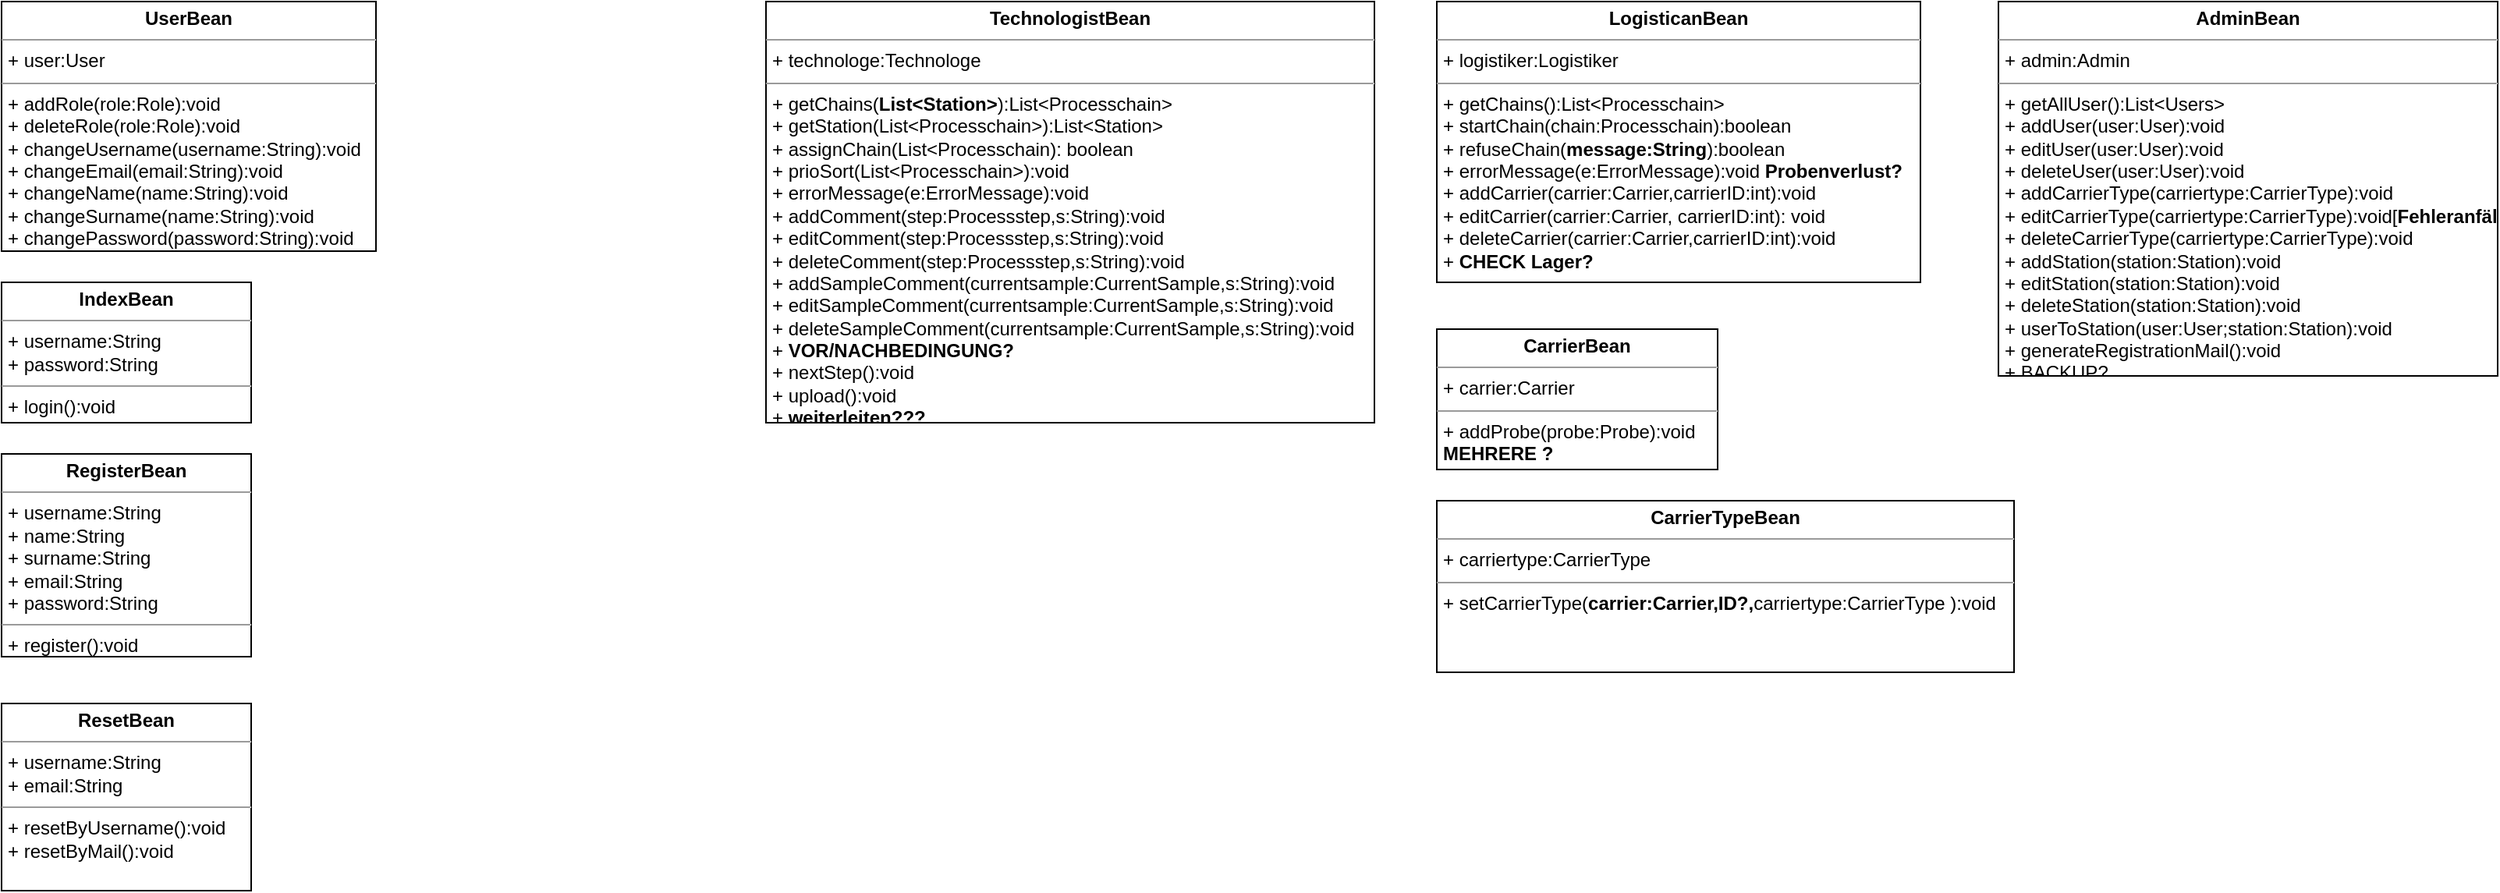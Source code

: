 <mxfile version="12.4.3" type="device" pages="1"><diagram id="1I2trbqIhptDOFB38S4y" name="Page-1"><mxGraphModel dx="1673" dy="839" grid="1" gridSize="10" guides="1" tooltips="1" connect="1" arrows="1" fold="1" page="1" pageScale="1" pageWidth="1169" pageHeight="827" math="0" shadow="0"><root><mxCell id="0"/><mxCell id="1" parent="0"/><mxCell id="bt5XZyQBoToWOu4TSzOc-6" value="&lt;p style=&quot;margin: 0px ; margin-top: 4px ; text-align: center&quot;&gt;&lt;b&gt;UserBean&lt;/b&gt;&lt;/p&gt;&lt;hr size=&quot;1&quot;&gt;&lt;p style=&quot;margin: 0px ; margin-left: 4px&quot;&gt;+ user:User&lt;/p&gt;&lt;hr size=&quot;1&quot;&gt;&lt;p style=&quot;margin: 0px ; margin-left: 4px&quot;&gt;+ addRole(role:Role):void&lt;/p&gt;&lt;p style=&quot;margin: 0px ; margin-left: 4px&quot;&gt;+ deleteRole(role:Role):void&lt;/p&gt;&lt;p style=&quot;margin: 0px ; margin-left: 4px&quot;&gt;+ changeUsername(username:String):void&lt;/p&gt;&lt;p style=&quot;margin: 0px ; margin-left: 4px&quot;&gt;+ changeEmail(email:String):void&lt;/p&gt;&lt;p style=&quot;margin: 0px ; margin-left: 4px&quot;&gt;&lt;span&gt;+ changeName(name:String):void&lt;/span&gt;&lt;br&gt;&lt;/p&gt;&lt;p style=&quot;margin: 0px 0px 0px 4px&quot;&gt;+ changeSurname(name:String):void&lt;/p&gt;&lt;p style=&quot;margin: 0px 0px 0px 4px&quot;&gt;+ changePassword(password:String):void&lt;/p&gt;&lt;p style=&quot;margin: 0px ; margin-left: 4px&quot;&gt;&amp;nbsp;&amp;nbsp;&lt;/p&gt;" style="verticalAlign=top;align=left;overflow=fill;fontSize=12;fontFamily=Helvetica;html=1;" parent="1" vertex="1"><mxGeometry x="70" y="80" width="240" height="160" as="geometry"/></mxCell><mxCell id="bt5XZyQBoToWOu4TSzOc-8" value="&lt;p style=&quot;margin: 0px ; margin-top: 4px ; text-align: center&quot;&gt;&lt;b&gt;AdminBean&lt;/b&gt;&lt;/p&gt;&lt;hr size=&quot;1&quot;&gt;&lt;p style=&quot;margin: 0px ; margin-left: 4px&quot;&gt;+ admin:Admin&lt;/p&gt;&lt;hr size=&quot;1&quot;&gt;&lt;p style=&quot;margin: 0px ; margin-left: 4px&quot;&gt;+ getAllUser():List&amp;lt;Users&amp;gt;&lt;/p&gt;&lt;p style=&quot;margin: 0px ; margin-left: 4px&quot;&gt;+ addUser(user:User):void&lt;/p&gt;&lt;p style=&quot;margin: 0px ; margin-left: 4px&quot;&gt;+ editUser(user:User):void&lt;/p&gt;&lt;p style=&quot;margin: 0px ; margin-left: 4px&quot;&gt;+ deleteUser(user:User):void&lt;/p&gt;&lt;p style=&quot;margin: 0px ; margin-left: 4px&quot;&gt;+ addCarrierType(carriertype:CarrierType):void&lt;/p&gt;&lt;p style=&quot;margin: 0px ; margin-left: 4px&quot;&gt;+ editCarrierType(carriertype:CarrierType):void&lt;span&gt;[&lt;/span&gt;&lt;b&gt;Fehleranfällig&lt;/b&gt;&lt;span&gt;]&lt;/span&gt;&lt;/p&gt;&lt;p style=&quot;margin: 0px ; margin-left: 4px&quot;&gt;+ deleteCarrierType(carriertype:CarrierType):void&lt;/p&gt;&lt;p style=&quot;margin: 0px ; margin-left: 4px&quot;&gt;+&amp;nbsp;&lt;span&gt;addStation(station:Station):void&lt;/span&gt;&lt;/p&gt;&lt;p style=&quot;margin: 0px ; margin-left: 4px&quot;&gt;+ editStation(station:Station):void&lt;/p&gt;&lt;p style=&quot;margin: 0px ; margin-left: 4px&quot;&gt;+ deleteStation(station:Station):void&lt;/p&gt;&lt;p style=&quot;margin: 0px ; margin-left: 4px&quot;&gt;+ userToStation(user:User;station:Station):void&lt;/p&gt;&lt;p style=&quot;margin: 0px ; margin-left: 4px&quot;&gt;+ generateRegistrationMail():void&lt;/p&gt;&lt;p style=&quot;margin: 0px ; margin-left: 4px&quot;&gt;+ BACKUP?&lt;/p&gt;" style="verticalAlign=top;align=left;overflow=fill;fontSize=12;fontFamily=Helvetica;html=1;" parent="1" vertex="1"><mxGeometry x="1350" y="80" width="320" height="240" as="geometry"/></mxCell><mxCell id="bt5XZyQBoToWOu4TSzOc-9" value="&lt;p style=&quot;margin: 0px ; margin-top: 4px ; text-align: center&quot;&gt;&lt;b&gt;IndexBean&lt;/b&gt;&lt;/p&gt;&lt;hr size=&quot;1&quot;&gt;&lt;p style=&quot;margin: 0px ; margin-left: 4px&quot;&gt;+ username:String&lt;/p&gt;&lt;p style=&quot;margin: 0px ; margin-left: 4px&quot;&gt;+ password:String&lt;/p&gt;&lt;hr size=&quot;1&quot;&gt;&lt;p style=&quot;margin: 0px ; margin-left: 4px&quot;&gt;+ login():void&lt;/p&gt;&lt;p style=&quot;margin: 0px ; margin-left: 4px&quot;&gt;&lt;br&gt;&lt;/p&gt;" style="verticalAlign=top;align=left;overflow=fill;fontSize=12;fontFamily=Helvetica;html=1;" parent="1" vertex="1"><mxGeometry x="70" y="260" width="160" height="90" as="geometry"/></mxCell><mxCell id="bt5XZyQBoToWOu4TSzOc-10" value="&lt;p style=&quot;margin: 0px ; margin-top: 4px ; text-align: center&quot;&gt;&lt;b&gt;ResetBean&lt;/b&gt;&lt;/p&gt;&lt;hr size=&quot;1&quot;&gt;&lt;p style=&quot;margin: 0px ; margin-left: 4px&quot;&gt;+ username:String&lt;/p&gt;&lt;p style=&quot;margin: 0px ; margin-left: 4px&quot;&gt;+ email:String&lt;/p&gt;&lt;hr size=&quot;1&quot;&gt;&lt;p style=&quot;margin: 0px ; margin-left: 4px&quot;&gt;+ resetByUsername():void&lt;/p&gt;&lt;p style=&quot;margin: 0px ; margin-left: 4px&quot;&gt;+ resetByMail():void&lt;/p&gt;" style="verticalAlign=top;align=left;overflow=fill;fontSize=12;fontFamily=Helvetica;html=1;" parent="1" vertex="1"><mxGeometry x="70" y="530" width="160" height="120" as="geometry"/></mxCell><mxCell id="bt5XZyQBoToWOu4TSzOc-11" value="&lt;p style=&quot;margin: 0px ; margin-top: 4px ; text-align: center&quot;&gt;&lt;b&gt;RegisterBean&lt;/b&gt;&lt;/p&gt;&lt;hr size=&quot;1&quot;&gt;&lt;p style=&quot;margin: 0px ; margin-left: 4px&quot;&gt;+ username:String&lt;/p&gt;&lt;p style=&quot;margin: 0px ; margin-left: 4px&quot;&gt;+ name:String&lt;/p&gt;&lt;p style=&quot;margin: 0px ; margin-left: 4px&quot;&gt;+ surname:String&lt;/p&gt;&lt;p style=&quot;margin: 0px ; margin-left: 4px&quot;&gt;+ email:String&lt;/p&gt;&lt;p style=&quot;margin: 0px ; margin-left: 4px&quot;&gt;+ password:String&lt;/p&gt;&lt;hr size=&quot;1&quot;&gt;&lt;p style=&quot;margin: 0px ; margin-left: 4px&quot;&gt;+ register():void&lt;/p&gt;&lt;p style=&quot;margin: 0px ; margin-left: 4px&quot;&gt;&lt;br&gt;&lt;/p&gt;" style="verticalAlign=top;align=left;overflow=fill;fontSize=12;fontFamily=Helvetica;html=1;" parent="1" vertex="1"><mxGeometry x="70" y="370" width="160" height="130" as="geometry"/></mxCell><mxCell id="w9rJ3m3KGhittXvnt9Jx-1" value="&lt;p style=&quot;margin: 0px ; margin-top: 4px ; text-align: center&quot;&gt;&lt;b&gt;LogisticanBean&lt;/b&gt;&lt;/p&gt;&lt;hr size=&quot;1&quot;&gt;&lt;p style=&quot;margin: 0px ; margin-left: 4px&quot;&gt;+ logistiker:Logistiker&lt;/p&gt;&lt;hr size=&quot;1&quot;&gt;&lt;p style=&quot;margin: 0px ; margin-left: 4px&quot;&gt;+ getChains():List&amp;lt;Processchain&amp;gt;&lt;/p&gt;&lt;p style=&quot;margin: 0px ; margin-left: 4px&quot;&gt;+ startChain(chain:Processchain):boolean&lt;/p&gt;&lt;p style=&quot;margin: 0px ; margin-left: 4px&quot;&gt;+ refuseChain(&lt;b&gt;message:String&lt;/b&gt;):boolean&lt;/p&gt;&lt;p style=&quot;margin: 0px ; margin-left: 4px&quot;&gt;+ errorMessage(e:ErrorMessage):void &lt;b&gt;Probenverlust?&lt;/b&gt;&lt;/p&gt;&lt;p style=&quot;margin: 0px ; margin-left: 4px&quot;&gt;+ addCarrier(carrier:Carrier,carrierID:int):void&lt;/p&gt;&lt;p style=&quot;margin: 0px ; margin-left: 4px&quot;&gt;+ editCarrier(carrier:Carrier, carrierID:int): void&lt;/p&gt;&lt;p style=&quot;margin: 0px ; margin-left: 4px&quot;&gt;+ deleteCarrier(carrier:Carrier,carrierID:int):void&lt;/p&gt;&lt;p style=&quot;margin: 0px ; margin-left: 4px&quot;&gt;+ &lt;b&gt;CHECK Lager?&lt;/b&gt;&lt;/p&gt;" style="verticalAlign=top;align=left;overflow=fill;fontSize=12;fontFamily=Helvetica;html=1;" vertex="1" parent="1"><mxGeometry x="990" y="80" width="310" height="180" as="geometry"/></mxCell><mxCell id="w9rJ3m3KGhittXvnt9Jx-2" value="&lt;p style=&quot;margin: 0px ; margin-top: 4px ; text-align: center&quot;&gt;&lt;b&gt;CarrierBean&lt;/b&gt;&lt;/p&gt;&lt;hr size=&quot;1&quot;&gt;&lt;p style=&quot;margin: 0px ; margin-left: 4px&quot;&gt;+ carrier:Carrier&lt;/p&gt;&lt;hr size=&quot;1&quot;&gt;&lt;p style=&quot;margin: 0px ; margin-left: 4px&quot;&gt;+ addProbe(probe:Probe):void&lt;/p&gt;&lt;p style=&quot;margin: 0px ; margin-left: 4px&quot;&gt;&lt;b&gt;MEHRERE ?&lt;/b&gt;&lt;/p&gt;" style="verticalAlign=top;align=left;overflow=fill;fontSize=12;fontFamily=Helvetica;html=1;" vertex="1" parent="1"><mxGeometry x="990" y="290" width="180" height="90" as="geometry"/></mxCell><mxCell id="w9rJ3m3KGhittXvnt9Jx-3" value="&lt;p style=&quot;margin: 0px ; margin-top: 4px ; text-align: center&quot;&gt;&lt;b&gt;CarrierTypeBean&lt;/b&gt;&lt;/p&gt;&lt;hr size=&quot;1&quot;&gt;&lt;p style=&quot;margin: 0px ; margin-left: 4px&quot;&gt;+ carriertype:CarrierType&lt;/p&gt;&lt;hr size=&quot;1&quot;&gt;&lt;p style=&quot;margin: 0px ; margin-left: 4px&quot;&gt;+ setCarrierType(&lt;b&gt;carrier:Carrier,ID?,&lt;/b&gt;carriertype:CarrierType&amp;nbsp;):void&lt;/p&gt;" style="verticalAlign=top;align=left;overflow=fill;fontSize=12;fontFamily=Helvetica;html=1;" vertex="1" parent="1"><mxGeometry x="990" y="400" width="370" height="110" as="geometry"/></mxCell><mxCell id="w9rJ3m3KGhittXvnt9Jx-5" value="&lt;p style=&quot;margin: 0px ; margin-top: 4px ; text-align: center&quot;&gt;&lt;b&gt;TechnologistBean&lt;/b&gt;&lt;/p&gt;&lt;hr size=&quot;1&quot;&gt;&lt;p style=&quot;margin: 0px ; margin-left: 4px&quot;&gt;+ technologe:Technologe&lt;/p&gt;&lt;hr size=&quot;1&quot;&gt;&lt;p style=&quot;margin: 0px ; margin-left: 4px&quot;&gt;+ getChains(&lt;b&gt;List&amp;lt;Station&amp;gt;&lt;/b&gt;):List&amp;lt;Processchain&amp;gt;&lt;/p&gt;&lt;p style=&quot;margin: 0px ; margin-left: 4px&quot;&gt;+ getStation(List&amp;lt;Processchain&amp;gt;):List&amp;lt;Station&amp;gt;&lt;/p&gt;&lt;p style=&quot;margin: 0px ; margin-left: 4px&quot;&gt;+ assignChain(List&amp;lt;Processchain): boolean&lt;/p&gt;&lt;p style=&quot;margin: 0px ; margin-left: 4px&quot;&gt;+ prioSort(List&amp;lt;Processchain&amp;gt;):void&lt;/p&gt;&lt;p style=&quot;margin: 0px ; margin-left: 4px&quot;&gt;+ errorMessage(e:ErrorMessage):void&lt;/p&gt;&lt;p style=&quot;margin: 0px ; margin-left: 4px&quot;&gt;+ addComment(step:Processstep,s:String):void&lt;/p&gt;&lt;p style=&quot;margin: 0px ; margin-left: 4px&quot;&gt;+ editComment(step:Processstep,s:String):void&lt;/p&gt;&lt;p style=&quot;margin: 0px ; margin-left: 4px&quot;&gt;+ deleteComment(step:Processstep,s:String):void&lt;/p&gt;&lt;p style=&quot;margin: 0px ; margin-left: 4px&quot;&gt;+ addSampleComment(currentsample:CurrentSample,s:String):void&lt;/p&gt;&lt;p style=&quot;margin: 0px ; margin-left: 4px&quot;&gt;+ editSampleComment(currentsample:CurrentSample,s:String):void&lt;/p&gt;&lt;p style=&quot;margin: 0px ; margin-left: 4px&quot;&gt;+ deleteSampleComment(currentsample:CurrentSample,s:String):void&lt;/p&gt;&lt;p style=&quot;margin: 0px ; margin-left: 4px&quot;&gt;+ &lt;b&gt;VOR/NACHBEDINGUNG?&lt;/b&gt;&lt;/p&gt;&lt;p style=&quot;margin: 0px ; margin-left: 4px&quot;&gt;+ nextStep():void&lt;/p&gt;&lt;p style=&quot;margin: 0px ; margin-left: 4px&quot;&gt;+ upload():void&lt;/p&gt;&lt;p style=&quot;margin: 0px ; margin-left: 4px&quot;&gt;+ &lt;b&gt;weiterleiten???&lt;/b&gt;&lt;/p&gt;" style="verticalAlign=top;align=left;overflow=fill;fontSize=12;fontFamily=Helvetica;html=1;" vertex="1" parent="1"><mxGeometry x="560" y="80" width="390" height="270" as="geometry"/></mxCell></root></mxGraphModel></diagram></mxfile>